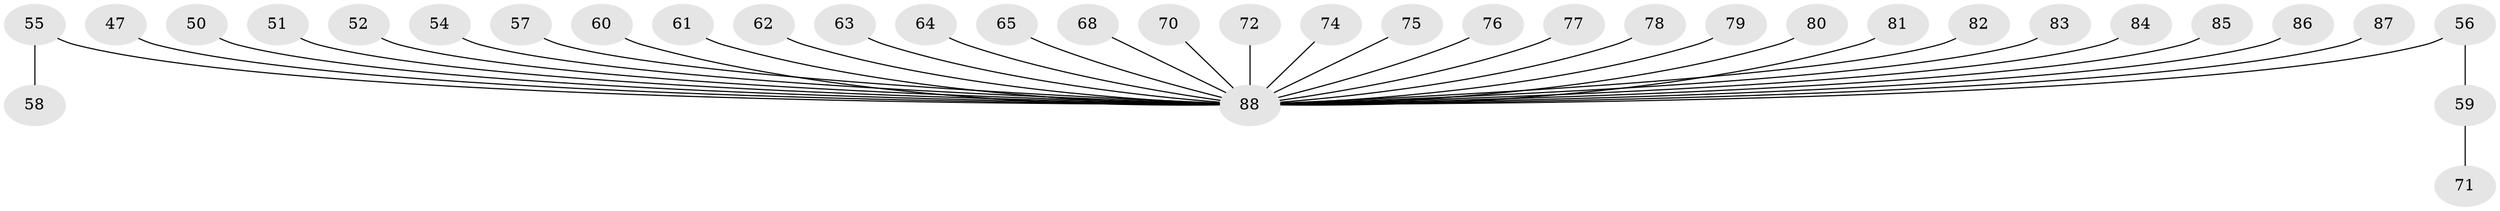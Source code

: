 // original degree distribution, {6: 0.03409090909090909, 4: 0.10227272727272728, 2: 0.25, 1: 0.5113636363636364, 3: 0.07954545454545454, 5: 0.022727272727272728}
// Generated by graph-tools (version 1.1) at 2025/55/03/04/25 21:55:42]
// undirected, 35 vertices, 34 edges
graph export_dot {
graph [start="1"]
  node [color=gray90,style=filled];
  47;
  50;
  51;
  52;
  54;
  55;
  56 [super="+46"];
  57;
  58;
  59;
  60;
  61;
  62;
  63;
  64;
  65;
  68;
  70;
  71;
  72;
  74;
  75;
  76;
  77;
  78;
  79;
  80;
  81;
  82;
  83;
  84;
  85;
  86;
  87;
  88 [super="+37+66+69+38+39+53+73"];
  47 -- 88;
  50 -- 88;
  51 -- 88;
  52 -- 88;
  54 -- 88;
  55 -- 58;
  55 -- 88;
  56 -- 59;
  56 -- 88;
  57 -- 88;
  59 -- 71;
  60 -- 88;
  61 -- 88;
  62 -- 88;
  63 -- 88;
  64 -- 88;
  65 -- 88;
  68 -- 88;
  70 -- 88;
  72 -- 88;
  74 -- 88;
  75 -- 88;
  76 -- 88;
  77 -- 88;
  78 -- 88;
  79 -- 88;
  80 -- 88;
  81 -- 88;
  82 -- 88;
  83 -- 88;
  84 -- 88;
  85 -- 88;
  86 -- 88;
  87 -- 88;
}
